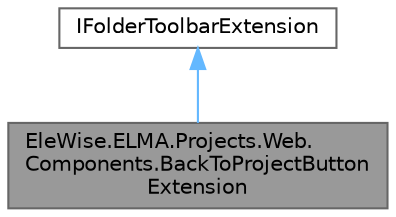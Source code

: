 digraph "EleWise.ELMA.Projects.Web.Components.BackToProjectButtonExtension"
{
 // LATEX_PDF_SIZE
  bgcolor="transparent";
  edge [fontname=Helvetica,fontsize=10,labelfontname=Helvetica,labelfontsize=10];
  node [fontname=Helvetica,fontsize=10,shape=box,height=0.2,width=0.4];
  Node1 [id="Node000001",label="EleWise.ELMA.Projects.Web.\lComponents.BackToProjectButton\lExtension",height=0.2,width=0.4,color="gray40", fillcolor="grey60", style="filled", fontcolor="black",tooltip="Точка расширения для отображения кнопки \"Перейти к проекту\"."];
  Node2 -> Node1 [id="edge1_Node000001_Node000002",dir="back",color="steelblue1",style="solid",tooltip=" "];
  Node2 [id="Node000002",label="IFolderToolbarExtension",height=0.2,width=0.4,color="gray40", fillcolor="white", style="filled",URL="$interface_ele_wise_1_1_e_l_m_a_1_1_documents_1_1_web_1_1_extension_points_1_1_i_folder_toolbar_extension.html",tooltip="Точка расширения для добавления кнопок в тулбар папки документов"];
}
